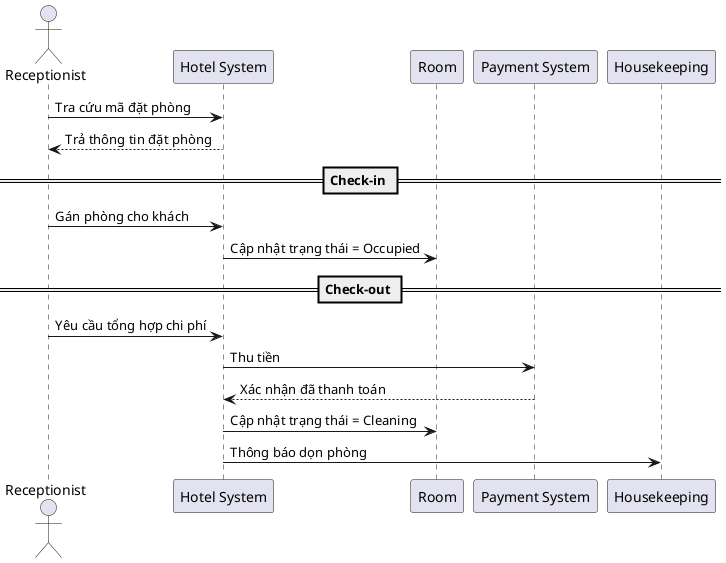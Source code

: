 @startuml
actor Receptionist
participant "Hotel System" as System
participant Room
participant "Payment System" as Payment
participant Housekeeping

Receptionist -> System: Tra cứu mã đặt phòng
System --> Receptionist: Trả thông tin đặt phòng

== Check-in ==
Receptionist -> System: Gán phòng cho khách
System -> Room: Cập nhật trạng thái = Occupied

== Check-out ==
Receptionist -> System: Yêu cầu tổng hợp chi phí
System -> Payment: Thu tiền
Payment --> System: Xác nhận đã thanh toán
System -> Room: Cập nhật trạng thái = Cleaning
System -> Housekeeping: Thông báo dọn phòng
@enduml